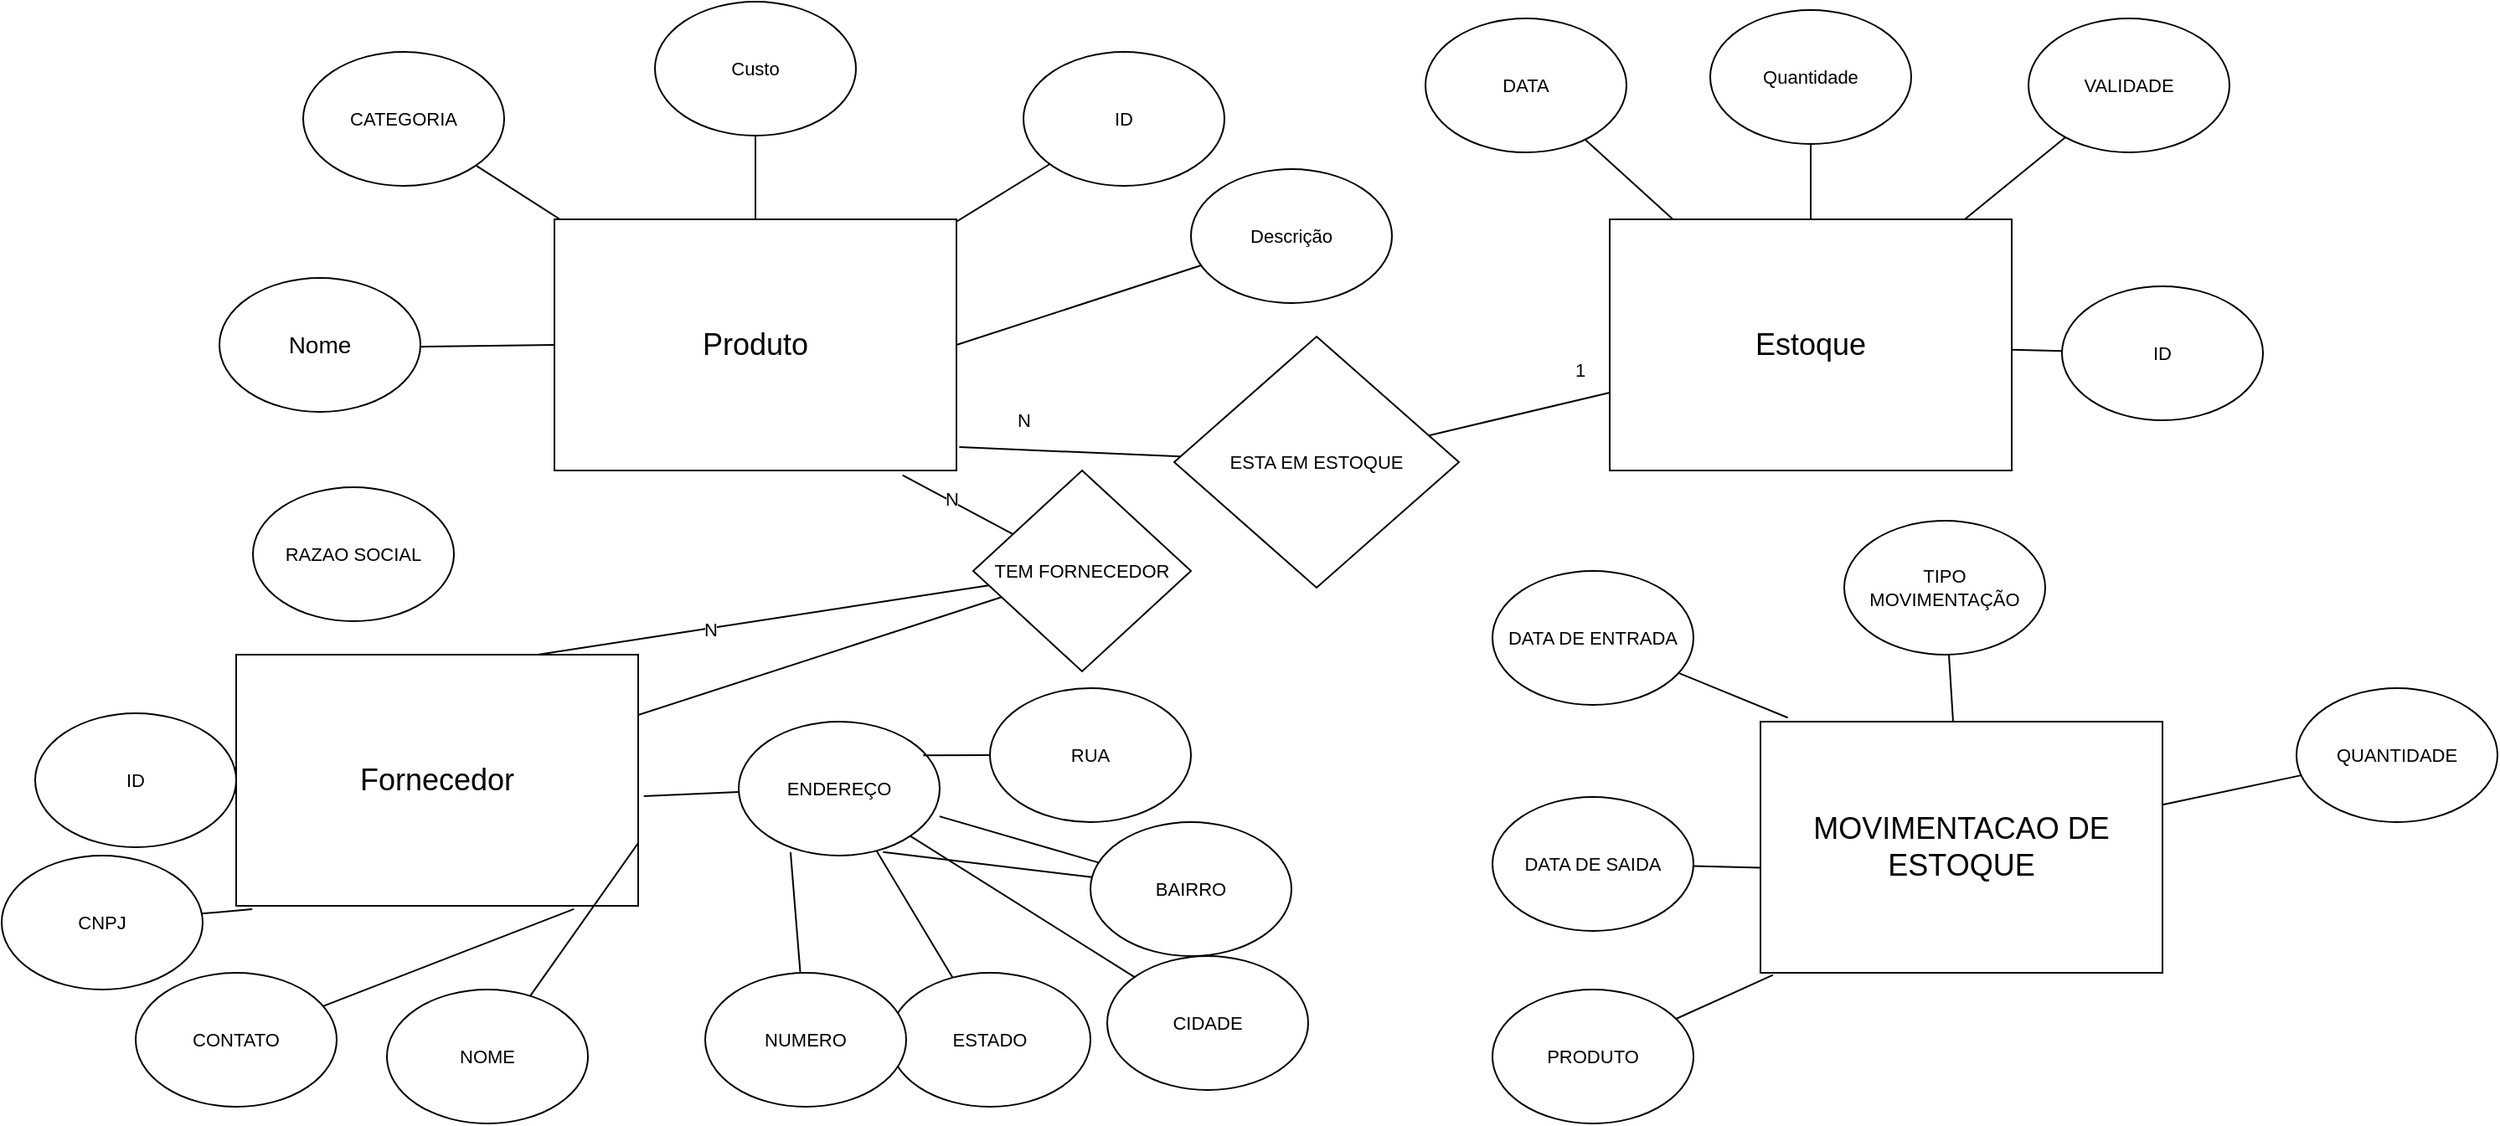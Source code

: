 <mxfile version="22.1.8" type="device">
  <diagram name="Página-1" id="ShkguLGQ3qruyOwssSoo">
    <mxGraphModel dx="1621" dy="647" grid="1" gridSize="10" guides="1" tooltips="1" connect="1" arrows="1" fold="1" page="0" pageScale="1" pageWidth="827" pageHeight="1169" math="0" shadow="0">
      <root>
        <mxCell id="0" />
        <mxCell id="1" parent="0" />
        <mxCell id="j4uWkPVNsKlpiGM5nw-s-1" value="&lt;font style=&quot;font-size: 18px;&quot;&gt;Produto&lt;/font&gt;" style="rounded=0;whiteSpace=wrap;html=1;" vertex="1" parent="1">
          <mxGeometry x="80" y="220" width="240" height="150" as="geometry" />
        </mxCell>
        <mxCell id="j4uWkPVNsKlpiGM5nw-s-5" style="rounded=0;orthogonalLoop=1;jettySize=auto;html=1;endArrow=none;endFill=0;" edge="1" parent="1" source="j4uWkPVNsKlpiGM5nw-s-2" target="j4uWkPVNsKlpiGM5nw-s-1">
          <mxGeometry relative="1" as="geometry" />
        </mxCell>
        <mxCell id="j4uWkPVNsKlpiGM5nw-s-2" value="&lt;font style=&quot;font-size: 14px;&quot;&gt;Nome&lt;/font&gt;" style="ellipse;whiteSpace=wrap;html=1;" vertex="1" parent="1">
          <mxGeometry x="-120" y="255" width="120" height="80" as="geometry" />
        </mxCell>
        <mxCell id="j4uWkPVNsKlpiGM5nw-s-7" style="edgeStyle=none;shape=connector;rounded=0;orthogonalLoop=1;jettySize=auto;html=1;entryX=1;entryY=0.5;entryDx=0;entryDy=0;labelBackgroundColor=default;strokeColor=default;align=center;verticalAlign=middle;fontFamily=Helvetica;fontSize=11;fontColor=default;endArrow=none;endFill=0;" edge="1" parent="1" source="j4uWkPVNsKlpiGM5nw-s-6" target="j4uWkPVNsKlpiGM5nw-s-1">
          <mxGeometry relative="1" as="geometry" />
        </mxCell>
        <mxCell id="j4uWkPVNsKlpiGM5nw-s-6" value="Descrição" style="ellipse;whiteSpace=wrap;html=1;fontFamily=Helvetica;fontSize=11;fontColor=default;" vertex="1" parent="1">
          <mxGeometry x="460" y="190" width="120" height="80" as="geometry" />
        </mxCell>
        <mxCell id="j4uWkPVNsKlpiGM5nw-s-9" style="edgeStyle=none;shape=connector;rounded=0;orthogonalLoop=1;jettySize=auto;html=1;entryX=0.5;entryY=0;entryDx=0;entryDy=0;labelBackgroundColor=default;strokeColor=default;align=center;verticalAlign=middle;fontFamily=Helvetica;fontSize=11;fontColor=default;endArrow=none;endFill=0;" edge="1" parent="1" source="j4uWkPVNsKlpiGM5nw-s-8" target="j4uWkPVNsKlpiGM5nw-s-1">
          <mxGeometry relative="1" as="geometry" />
        </mxCell>
        <mxCell id="j4uWkPVNsKlpiGM5nw-s-8" value="Custo" style="ellipse;whiteSpace=wrap;html=1;fontFamily=Helvetica;fontSize=11;fontColor=default;" vertex="1" parent="1">
          <mxGeometry x="140" y="90" width="120" height="80" as="geometry" />
        </mxCell>
        <mxCell id="j4uWkPVNsKlpiGM5nw-s-11" style="edgeStyle=none;shape=connector;rounded=0;orthogonalLoop=1;jettySize=auto;html=1;labelBackgroundColor=default;strokeColor=default;align=center;verticalAlign=middle;fontFamily=Helvetica;fontSize=11;fontColor=default;endArrow=none;endFill=0;" edge="1" parent="1" source="j4uWkPVNsKlpiGM5nw-s-10" target="j4uWkPVNsKlpiGM5nw-s-1">
          <mxGeometry relative="1" as="geometry" />
        </mxCell>
        <mxCell id="j4uWkPVNsKlpiGM5nw-s-10" value="ID" style="ellipse;whiteSpace=wrap;html=1;fontFamily=Helvetica;fontSize=11;fontColor=default;" vertex="1" parent="1">
          <mxGeometry x="360" y="120" width="120" height="80" as="geometry" />
        </mxCell>
        <mxCell id="j4uWkPVNsKlpiGM5nw-s-14" style="edgeStyle=none;shape=connector;rounded=0;orthogonalLoop=1;jettySize=auto;html=1;labelBackgroundColor=default;strokeColor=default;align=center;verticalAlign=middle;fontFamily=Helvetica;fontSize=11;fontColor=default;endArrow=none;endFill=0;" edge="1" parent="1" source="j4uWkPVNsKlpiGM5nw-s-13" target="j4uWkPVNsKlpiGM5nw-s-1">
          <mxGeometry relative="1" as="geometry" />
        </mxCell>
        <mxCell id="j4uWkPVNsKlpiGM5nw-s-13" value="CATEGORIA" style="ellipse;whiteSpace=wrap;html=1;fontFamily=Helvetica;fontSize=11;fontColor=default;" vertex="1" parent="1">
          <mxGeometry x="-70" y="120" width="120" height="80" as="geometry" />
        </mxCell>
        <mxCell id="j4uWkPVNsKlpiGM5nw-s-25" value="&lt;font style=&quot;font-size: 18px;&quot;&gt;Estoque&lt;/font&gt;" style="rounded=0;whiteSpace=wrap;html=1;" vertex="1" parent="1">
          <mxGeometry x="710" y="220" width="240" height="150" as="geometry" />
        </mxCell>
        <mxCell id="j4uWkPVNsKlpiGM5nw-s-28" style="edgeStyle=none;shape=connector;rounded=0;orthogonalLoop=1;jettySize=auto;html=1;entryX=0.5;entryY=0;entryDx=0;entryDy=0;labelBackgroundColor=default;strokeColor=default;align=center;verticalAlign=middle;fontFamily=Helvetica;fontSize=11;fontColor=default;endArrow=none;endFill=0;" edge="1" parent="1" source="j4uWkPVNsKlpiGM5nw-s-27" target="j4uWkPVNsKlpiGM5nw-s-25">
          <mxGeometry relative="1" as="geometry" />
        </mxCell>
        <mxCell id="j4uWkPVNsKlpiGM5nw-s-27" value="Quantidade" style="ellipse;whiteSpace=wrap;html=1;fontFamily=Helvetica;fontSize=11;fontColor=default;" vertex="1" parent="1">
          <mxGeometry x="770" y="95" width="120" height="80" as="geometry" />
        </mxCell>
        <mxCell id="j4uWkPVNsKlpiGM5nw-s-32" style="edgeStyle=none;shape=connector;rounded=0;orthogonalLoop=1;jettySize=auto;html=1;labelBackgroundColor=default;strokeColor=default;align=center;verticalAlign=middle;fontFamily=Helvetica;fontSize=11;fontColor=default;endArrow=none;endFill=0;" edge="1" parent="1" source="j4uWkPVNsKlpiGM5nw-s-29" target="j4uWkPVNsKlpiGM5nw-s-25">
          <mxGeometry relative="1" as="geometry" />
        </mxCell>
        <mxCell id="j4uWkPVNsKlpiGM5nw-s-29" value="DATA" style="ellipse;whiteSpace=wrap;html=1;fontFamily=Helvetica;fontSize=11;fontColor=default;" vertex="1" parent="1">
          <mxGeometry x="600" y="100" width="120" height="80" as="geometry" />
        </mxCell>
        <mxCell id="j4uWkPVNsKlpiGM5nw-s-31" style="edgeStyle=none;shape=connector;rounded=0;orthogonalLoop=1;jettySize=auto;html=1;labelBackgroundColor=default;strokeColor=default;align=center;verticalAlign=middle;fontFamily=Helvetica;fontSize=11;fontColor=default;endArrow=none;endFill=0;" edge="1" parent="1" source="j4uWkPVNsKlpiGM5nw-s-30" target="j4uWkPVNsKlpiGM5nw-s-25">
          <mxGeometry relative="1" as="geometry" />
        </mxCell>
        <mxCell id="j4uWkPVNsKlpiGM5nw-s-30" value="VALIDADE" style="ellipse;whiteSpace=wrap;html=1;fontFamily=Helvetica;fontSize=11;fontColor=default;" vertex="1" parent="1">
          <mxGeometry x="960" y="100" width="120" height="80" as="geometry" />
        </mxCell>
        <mxCell id="j4uWkPVNsKlpiGM5nw-s-35" value="" style="edgeStyle=none;shape=connector;rounded=0;orthogonalLoop=1;jettySize=auto;html=1;labelBackgroundColor=default;strokeColor=default;align=center;verticalAlign=middle;fontFamily=Helvetica;fontSize=11;fontColor=default;endArrow=none;endFill=0;" edge="1" parent="1" source="j4uWkPVNsKlpiGM5nw-s-33" target="j4uWkPVNsKlpiGM5nw-s-25">
          <mxGeometry relative="1" as="geometry" />
        </mxCell>
        <mxCell id="j4uWkPVNsKlpiGM5nw-s-33" value="ID" style="ellipse;whiteSpace=wrap;html=1;fontFamily=Helvetica;fontSize=11;fontColor=default;" vertex="1" parent="1">
          <mxGeometry x="980" y="260" width="120" height="80" as="geometry" />
        </mxCell>
        <mxCell id="j4uWkPVNsKlpiGM5nw-s-38" style="edgeStyle=none;shape=connector;rounded=0;orthogonalLoop=1;jettySize=auto;html=1;labelBackgroundColor=default;strokeColor=default;align=center;verticalAlign=middle;fontFamily=Helvetica;fontSize=11;fontColor=default;endArrow=none;endFill=0;" edge="1" parent="1" source="j4uWkPVNsKlpiGM5nw-s-36" target="j4uWkPVNsKlpiGM5nw-s-25">
          <mxGeometry relative="1" as="geometry" />
        </mxCell>
        <mxCell id="j4uWkPVNsKlpiGM5nw-s-40" value="1" style="edgeLabel;html=1;align=center;verticalAlign=middle;resizable=0;points=[];fontSize=11;fontFamily=Helvetica;fontColor=default;" vertex="1" connectable="0" parent="j4uWkPVNsKlpiGM5nw-s-38">
          <mxGeometry x="0.669" y="-1" relative="1" as="geometry">
            <mxPoint y="-19" as="offset" />
          </mxGeometry>
        </mxCell>
        <mxCell id="j4uWkPVNsKlpiGM5nw-s-36" value="ESTA EM ESTOQUE" style="rhombus;whiteSpace=wrap;html=1;fontFamily=Helvetica;fontSize=11;fontColor=default;" vertex="1" parent="1">
          <mxGeometry x="450" y="290" width="170" height="150" as="geometry" />
        </mxCell>
        <mxCell id="j4uWkPVNsKlpiGM5nw-s-37" style="edgeStyle=none;shape=connector;rounded=0;orthogonalLoop=1;jettySize=auto;html=1;entryX=1.007;entryY=0.907;entryDx=0;entryDy=0;entryPerimeter=0;labelBackgroundColor=default;strokeColor=default;align=center;verticalAlign=middle;fontFamily=Helvetica;fontSize=11;fontColor=default;endArrow=none;endFill=0;" edge="1" parent="1" source="j4uWkPVNsKlpiGM5nw-s-36" target="j4uWkPVNsKlpiGM5nw-s-1">
          <mxGeometry relative="1" as="geometry" />
        </mxCell>
        <mxCell id="j4uWkPVNsKlpiGM5nw-s-39" value="N" style="edgeLabel;html=1;align=center;verticalAlign=middle;resizable=0;points=[];fontSize=11;fontFamily=Helvetica;fontColor=default;" vertex="1" connectable="0" parent="j4uWkPVNsKlpiGM5nw-s-37">
          <mxGeometry x="0.459" relative="1" as="geometry">
            <mxPoint x="2" y="-18" as="offset" />
          </mxGeometry>
        </mxCell>
        <mxCell id="j4uWkPVNsKlpiGM5nw-s-41" value="&lt;font style=&quot;font-size: 18px;&quot;&gt;Fornecedor&lt;/font&gt;" style="rounded=0;whiteSpace=wrap;html=1;" vertex="1" parent="1">
          <mxGeometry x="-110" y="480" width="240" height="150" as="geometry" />
        </mxCell>
        <mxCell id="j4uWkPVNsKlpiGM5nw-s-46" style="edgeStyle=none;shape=connector;rounded=0;orthogonalLoop=1;jettySize=auto;html=1;entryX=0;entryY=0.5;entryDx=0;entryDy=0;labelBackgroundColor=default;strokeColor=default;align=center;verticalAlign=middle;fontFamily=Helvetica;fontSize=11;fontColor=default;endArrow=none;endFill=0;" edge="1" parent="1" source="j4uWkPVNsKlpiGM5nw-s-42" target="j4uWkPVNsKlpiGM5nw-s-41">
          <mxGeometry relative="1" as="geometry" />
        </mxCell>
        <mxCell id="j4uWkPVNsKlpiGM5nw-s-42" value="ID" style="ellipse;whiteSpace=wrap;html=1;fontFamily=Helvetica;fontSize=11;fontColor=default;" vertex="1" parent="1">
          <mxGeometry x="-230" y="515" width="120" height="80" as="geometry" />
        </mxCell>
        <mxCell id="j4uWkPVNsKlpiGM5nw-s-43" value="CNPJ" style="ellipse;whiteSpace=wrap;html=1;fontFamily=Helvetica;fontSize=11;fontColor=default;" vertex="1" parent="1">
          <mxGeometry x="-250" y="600" width="120" height="80" as="geometry" />
        </mxCell>
        <mxCell id="j4uWkPVNsKlpiGM5nw-s-44" value="CONTATO" style="ellipse;whiteSpace=wrap;html=1;fontFamily=Helvetica;fontSize=11;fontColor=default;" vertex="1" parent="1">
          <mxGeometry x="-170" y="670" width="120" height="80" as="geometry" />
        </mxCell>
        <mxCell id="j4uWkPVNsKlpiGM5nw-s-45" value="ENDEREÇO" style="ellipse;whiteSpace=wrap;html=1;fontFamily=Helvetica;fontSize=11;fontColor=default;" vertex="1" parent="1">
          <mxGeometry x="190" y="520" width="120" height="80" as="geometry" />
        </mxCell>
        <mxCell id="j4uWkPVNsKlpiGM5nw-s-47" style="edgeStyle=none;shape=connector;rounded=0;orthogonalLoop=1;jettySize=auto;html=1;entryX=0.04;entryY=1.013;entryDx=0;entryDy=0;entryPerimeter=0;labelBackgroundColor=default;strokeColor=default;align=center;verticalAlign=middle;fontFamily=Helvetica;fontSize=11;fontColor=default;endArrow=none;endFill=0;" edge="1" parent="1" source="j4uWkPVNsKlpiGM5nw-s-43" target="j4uWkPVNsKlpiGM5nw-s-41">
          <mxGeometry relative="1" as="geometry" />
        </mxCell>
        <mxCell id="j4uWkPVNsKlpiGM5nw-s-49" style="edgeStyle=none;shape=connector;rounded=0;orthogonalLoop=1;jettySize=auto;html=1;entryX=1.014;entryY=0.563;entryDx=0;entryDy=0;entryPerimeter=0;labelBackgroundColor=default;strokeColor=default;align=center;verticalAlign=middle;fontFamily=Helvetica;fontSize=11;fontColor=default;endArrow=none;endFill=0;" edge="1" parent="1" source="j4uWkPVNsKlpiGM5nw-s-45" target="j4uWkPVNsKlpiGM5nw-s-41">
          <mxGeometry relative="1" as="geometry" />
        </mxCell>
        <mxCell id="j4uWkPVNsKlpiGM5nw-s-50" style="edgeStyle=none;shape=connector;rounded=0;orthogonalLoop=1;jettySize=auto;html=1;entryX=0.84;entryY=1.013;entryDx=0;entryDy=0;entryPerimeter=0;labelBackgroundColor=default;strokeColor=default;align=center;verticalAlign=middle;fontFamily=Helvetica;fontSize=11;fontColor=default;endArrow=none;endFill=0;" edge="1" parent="1" source="j4uWkPVNsKlpiGM5nw-s-44" target="j4uWkPVNsKlpiGM5nw-s-41">
          <mxGeometry relative="1" as="geometry" />
        </mxCell>
        <mxCell id="j4uWkPVNsKlpiGM5nw-s-51" value="RUA" style="ellipse;whiteSpace=wrap;html=1;fontFamily=Helvetica;fontSize=11;fontColor=default;" vertex="1" parent="1">
          <mxGeometry x="340" y="500" width="120" height="80" as="geometry" />
        </mxCell>
        <mxCell id="j4uWkPVNsKlpiGM5nw-s-58" style="edgeStyle=none;shape=connector;rounded=0;orthogonalLoop=1;jettySize=auto;html=1;entryX=1;entryY=1;entryDx=0;entryDy=0;labelBackgroundColor=default;strokeColor=default;align=center;verticalAlign=middle;fontFamily=Helvetica;fontSize=11;fontColor=default;endArrow=none;endFill=0;" edge="1" parent="1" source="j4uWkPVNsKlpiGM5nw-s-53" target="j4uWkPVNsKlpiGM5nw-s-45">
          <mxGeometry relative="1" as="geometry" />
        </mxCell>
        <mxCell id="j4uWkPVNsKlpiGM5nw-s-53" value="CIDADE" style="ellipse;whiteSpace=wrap;html=1;fontFamily=Helvetica;fontSize=11;fontColor=default;" vertex="1" parent="1">
          <mxGeometry x="410" y="660" width="120" height="80" as="geometry" />
        </mxCell>
        <mxCell id="j4uWkPVNsKlpiGM5nw-s-88" style="edgeStyle=none;shape=connector;rounded=0;orthogonalLoop=1;jettySize=auto;html=1;labelBackgroundColor=default;strokeColor=default;align=center;verticalAlign=middle;fontFamily=Helvetica;fontSize=11;fontColor=default;endArrow=none;endFill=0;" edge="1" parent="1" source="j4uWkPVNsKlpiGM5nw-s-54" target="j4uWkPVNsKlpiGM5nw-s-45">
          <mxGeometry relative="1" as="geometry" />
        </mxCell>
        <mxCell id="j4uWkPVNsKlpiGM5nw-s-54" value="ESTADO" style="ellipse;whiteSpace=wrap;html=1;fontFamily=Helvetica;fontSize=11;fontColor=default;" vertex="1" parent="1">
          <mxGeometry x="280" y="670" width="120" height="80" as="geometry" />
        </mxCell>
        <mxCell id="j4uWkPVNsKlpiGM5nw-s-55" value="NUMERO" style="ellipse;whiteSpace=wrap;html=1;fontFamily=Helvetica;fontSize=11;fontColor=default;" vertex="1" parent="1">
          <mxGeometry x="170" y="670" width="120" height="80" as="geometry" />
        </mxCell>
        <mxCell id="j4uWkPVNsKlpiGM5nw-s-56" style="edgeStyle=none;shape=connector;rounded=0;orthogonalLoop=1;jettySize=auto;html=1;entryX=0.918;entryY=0.251;entryDx=0;entryDy=0;entryPerimeter=0;labelBackgroundColor=default;strokeColor=default;align=center;verticalAlign=middle;fontFamily=Helvetica;fontSize=11;fontColor=default;endArrow=none;endFill=0;" edge="1" parent="1" source="j4uWkPVNsKlpiGM5nw-s-51" target="j4uWkPVNsKlpiGM5nw-s-45">
          <mxGeometry relative="1" as="geometry" />
        </mxCell>
        <mxCell id="j4uWkPVNsKlpiGM5nw-s-57" style="edgeStyle=none;shape=connector;rounded=0;orthogonalLoop=1;jettySize=auto;html=1;entryX=0.999;entryY=0.707;entryDx=0;entryDy=0;entryPerimeter=0;labelBackgroundColor=default;strokeColor=default;align=center;verticalAlign=middle;fontFamily=Helvetica;fontSize=11;fontColor=default;endArrow=none;endFill=0;" edge="1" parent="1" source="j4uWkPVNsKlpiGM5nw-s-52" target="j4uWkPVNsKlpiGM5nw-s-45">
          <mxGeometry relative="1" as="geometry" />
        </mxCell>
        <mxCell id="j4uWkPVNsKlpiGM5nw-s-59" style="edgeStyle=none;shape=connector;rounded=0;orthogonalLoop=1;jettySize=auto;html=1;entryX=0.718;entryY=0.974;entryDx=0;entryDy=0;entryPerimeter=0;labelBackgroundColor=default;strokeColor=default;align=center;verticalAlign=middle;fontFamily=Helvetica;fontSize=11;fontColor=default;endArrow=none;endFill=0;" edge="1" parent="1" source="j4uWkPVNsKlpiGM5nw-s-52" target="j4uWkPVNsKlpiGM5nw-s-45">
          <mxGeometry relative="1" as="geometry" />
        </mxCell>
        <mxCell id="j4uWkPVNsKlpiGM5nw-s-60" style="edgeStyle=none;shape=connector;rounded=0;orthogonalLoop=1;jettySize=auto;html=1;entryX=0.258;entryY=0.974;entryDx=0;entryDy=0;entryPerimeter=0;labelBackgroundColor=default;strokeColor=default;align=center;verticalAlign=middle;fontFamily=Helvetica;fontSize=11;fontColor=default;endArrow=none;endFill=0;" edge="1" parent="1" source="j4uWkPVNsKlpiGM5nw-s-55" target="j4uWkPVNsKlpiGM5nw-s-45">
          <mxGeometry relative="1" as="geometry" />
        </mxCell>
        <mxCell id="j4uWkPVNsKlpiGM5nw-s-61" value="RAZAO SOCIAL" style="ellipse;whiteSpace=wrap;html=1;fontFamily=Helvetica;fontSize=11;fontColor=default;" vertex="1" parent="1">
          <mxGeometry x="-100" y="380" width="120" height="80" as="geometry" />
        </mxCell>
        <mxCell id="j4uWkPVNsKlpiGM5nw-s-63" style="edgeStyle=none;shape=connector;rounded=0;orthogonalLoop=1;jettySize=auto;html=1;entryX=1;entryY=0.75;entryDx=0;entryDy=0;labelBackgroundColor=default;strokeColor=default;align=center;verticalAlign=middle;fontFamily=Helvetica;fontSize=11;fontColor=default;endArrow=none;endFill=0;" edge="1" parent="1" source="j4uWkPVNsKlpiGM5nw-s-62" target="j4uWkPVNsKlpiGM5nw-s-41">
          <mxGeometry relative="1" as="geometry" />
        </mxCell>
        <mxCell id="j4uWkPVNsKlpiGM5nw-s-62" value="NOME" style="ellipse;whiteSpace=wrap;html=1;fontFamily=Helvetica;fontSize=11;fontColor=default;" vertex="1" parent="1">
          <mxGeometry x="-20" y="680" width="120" height="80" as="geometry" />
        </mxCell>
        <mxCell id="j4uWkPVNsKlpiGM5nw-s-65" style="edgeStyle=none;shape=connector;rounded=0;orthogonalLoop=1;jettySize=auto;html=1;entryX=0.75;entryY=0;entryDx=0;entryDy=0;labelBackgroundColor=default;strokeColor=default;align=center;verticalAlign=middle;fontFamily=Helvetica;fontSize=11;fontColor=default;endArrow=none;endFill=0;" edge="1" parent="1" source="j4uWkPVNsKlpiGM5nw-s-64" target="j4uWkPVNsKlpiGM5nw-s-41">
          <mxGeometry relative="1" as="geometry" />
        </mxCell>
        <mxCell id="j4uWkPVNsKlpiGM5nw-s-66" value="N" style="edgeLabel;html=1;align=center;verticalAlign=middle;resizable=0;points=[];fontSize=11;fontFamily=Helvetica;fontColor=default;" vertex="1" connectable="0" parent="j4uWkPVNsKlpiGM5nw-s-65">
          <mxGeometry x="0.239" relative="1" as="geometry">
            <mxPoint as="offset" />
          </mxGeometry>
        </mxCell>
        <mxCell id="j4uWkPVNsKlpiGM5nw-s-68" value="" style="edgeStyle=none;shape=connector;rounded=0;orthogonalLoop=1;jettySize=auto;html=1;labelBackgroundColor=default;strokeColor=default;align=center;verticalAlign=middle;fontFamily=Helvetica;fontSize=11;fontColor=default;endArrow=none;endFill=0;" edge="1" parent="1" source="j4uWkPVNsKlpiGM5nw-s-64" target="j4uWkPVNsKlpiGM5nw-s-41">
          <mxGeometry relative="1" as="geometry" />
        </mxCell>
        <mxCell id="j4uWkPVNsKlpiGM5nw-s-64" value="TEM FORNECEDOR" style="rhombus;whiteSpace=wrap;html=1;fontFamily=Helvetica;fontSize=11;fontColor=default;" vertex="1" parent="1">
          <mxGeometry x="330" y="370" width="130" height="120" as="geometry" />
        </mxCell>
        <mxCell id="j4uWkPVNsKlpiGM5nw-s-67" style="edgeStyle=none;shape=connector;rounded=0;orthogonalLoop=1;jettySize=auto;html=1;entryX=0.5;entryY=0;entryDx=0;entryDy=0;labelBackgroundColor=default;strokeColor=default;align=center;verticalAlign=middle;fontFamily=Helvetica;fontSize=11;fontColor=default;endArrow=none;endFill=0;" edge="1" parent="1" source="j4uWkPVNsKlpiGM5nw-s-64" target="j4uWkPVNsKlpiGM5nw-s-64">
          <mxGeometry relative="1" as="geometry" />
        </mxCell>
        <mxCell id="j4uWkPVNsKlpiGM5nw-s-69" style="edgeStyle=none;shape=connector;rounded=0;orthogonalLoop=1;jettySize=auto;html=1;entryX=0.866;entryY=1.019;entryDx=0;entryDy=0;entryPerimeter=0;labelBackgroundColor=default;strokeColor=default;align=center;verticalAlign=middle;fontFamily=Helvetica;fontSize=11;fontColor=default;endArrow=none;endFill=0;" edge="1" parent="1" source="j4uWkPVNsKlpiGM5nw-s-64" target="j4uWkPVNsKlpiGM5nw-s-1">
          <mxGeometry relative="1" as="geometry" />
        </mxCell>
        <mxCell id="j4uWkPVNsKlpiGM5nw-s-70" value="N" style="edgeLabel;html=1;align=center;verticalAlign=middle;resizable=0;points=[];fontSize=11;fontFamily=Helvetica;fontColor=default;" vertex="1" connectable="0" parent="j4uWkPVNsKlpiGM5nw-s-69">
          <mxGeometry x="0.136" y="-2" relative="1" as="geometry">
            <mxPoint as="offset" />
          </mxGeometry>
        </mxCell>
        <mxCell id="j4uWkPVNsKlpiGM5nw-s-52" value="BAIRRO" style="ellipse;whiteSpace=wrap;html=1;fontFamily=Helvetica;fontSize=11;fontColor=default;" vertex="1" parent="1">
          <mxGeometry x="400" y="580" width="120" height="80" as="geometry" />
        </mxCell>
        <mxCell id="j4uWkPVNsKlpiGM5nw-s-89" value="&lt;span style=&quot;font-size: 18px;&quot;&gt;MOVIMENTACAO DE ESTOQUE&lt;/span&gt;" style="rounded=0;whiteSpace=wrap;html=1;" vertex="1" parent="1">
          <mxGeometry x="800" y="520" width="240" height="150" as="geometry" />
        </mxCell>
        <mxCell id="j4uWkPVNsKlpiGM5nw-s-90" value="DATA DE ENTRADA" style="ellipse;whiteSpace=wrap;html=1;fontFamily=Helvetica;fontSize=11;fontColor=default;" vertex="1" parent="1">
          <mxGeometry x="640" y="430" width="120" height="80" as="geometry" />
        </mxCell>
        <mxCell id="j4uWkPVNsKlpiGM5nw-s-91" value="DATA DE SAIDA" style="ellipse;whiteSpace=wrap;html=1;fontFamily=Helvetica;fontSize=11;fontColor=default;" vertex="1" parent="1">
          <mxGeometry x="640" y="565" width="120" height="80" as="geometry" />
        </mxCell>
        <mxCell id="j4uWkPVNsKlpiGM5nw-s-92" value="PRODUTO" style="ellipse;whiteSpace=wrap;html=1;fontFamily=Helvetica;fontSize=11;fontColor=default;" vertex="1" parent="1">
          <mxGeometry x="640" y="680" width="120" height="80" as="geometry" />
        </mxCell>
        <mxCell id="j4uWkPVNsKlpiGM5nw-s-93" style="edgeStyle=none;shape=connector;rounded=0;orthogonalLoop=1;jettySize=auto;html=1;entryX=0.068;entryY=-0.016;entryDx=0;entryDy=0;entryPerimeter=0;labelBackgroundColor=default;strokeColor=default;align=center;verticalAlign=middle;fontFamily=Helvetica;fontSize=11;fontColor=default;endArrow=none;endFill=0;" edge="1" parent="1" source="j4uWkPVNsKlpiGM5nw-s-90" target="j4uWkPVNsKlpiGM5nw-s-89">
          <mxGeometry relative="1" as="geometry" />
        </mxCell>
        <mxCell id="j4uWkPVNsKlpiGM5nw-s-94" style="edgeStyle=none;shape=connector;rounded=0;orthogonalLoop=1;jettySize=auto;html=1;entryX=0.001;entryY=0.582;entryDx=0;entryDy=0;entryPerimeter=0;labelBackgroundColor=default;strokeColor=default;align=center;verticalAlign=middle;fontFamily=Helvetica;fontSize=11;fontColor=default;endArrow=none;endFill=0;" edge="1" parent="1" source="j4uWkPVNsKlpiGM5nw-s-91" target="j4uWkPVNsKlpiGM5nw-s-89">
          <mxGeometry relative="1" as="geometry" />
        </mxCell>
        <mxCell id="j4uWkPVNsKlpiGM5nw-s-95" style="edgeStyle=none;shape=connector;rounded=0;orthogonalLoop=1;jettySize=auto;html=1;entryX=0.031;entryY=1.009;entryDx=0;entryDy=0;entryPerimeter=0;labelBackgroundColor=default;strokeColor=default;align=center;verticalAlign=middle;fontFamily=Helvetica;fontSize=11;fontColor=default;endArrow=none;endFill=0;" edge="1" parent="1" source="j4uWkPVNsKlpiGM5nw-s-92" target="j4uWkPVNsKlpiGM5nw-s-89">
          <mxGeometry relative="1" as="geometry" />
        </mxCell>
        <mxCell id="j4uWkPVNsKlpiGM5nw-s-96" value="" style="edgeStyle=none;shape=connector;rounded=0;orthogonalLoop=1;jettySize=auto;html=1;labelBackgroundColor=default;strokeColor=default;align=center;verticalAlign=middle;fontFamily=Helvetica;fontSize=11;fontColor=default;endArrow=none;endFill=0;" edge="1" parent="1" source="j4uWkPVNsKlpiGM5nw-s-97">
          <mxGeometry relative="1" as="geometry">
            <mxPoint x="915" y="520" as="targetPoint" />
          </mxGeometry>
        </mxCell>
        <mxCell id="j4uWkPVNsKlpiGM5nw-s-97" value="TIPO MOVIMENTAÇÃO" style="ellipse;whiteSpace=wrap;html=1;fontFamily=Helvetica;fontSize=11;fontColor=default;" vertex="1" parent="1">
          <mxGeometry x="850" y="400" width="120" height="80" as="geometry" />
        </mxCell>
        <mxCell id="j4uWkPVNsKlpiGM5nw-s-98" value="" style="edgeStyle=none;shape=connector;rounded=0;orthogonalLoop=1;jettySize=auto;html=1;labelBackgroundColor=default;strokeColor=default;align=center;verticalAlign=middle;fontFamily=Helvetica;fontSize=11;fontColor=default;endArrow=none;endFill=0;" edge="1" parent="1" source="j4uWkPVNsKlpiGM5nw-s-99" target="j4uWkPVNsKlpiGM5nw-s-89">
          <mxGeometry relative="1" as="geometry" />
        </mxCell>
        <mxCell id="j4uWkPVNsKlpiGM5nw-s-99" value="QUANTIDADE" style="ellipse;whiteSpace=wrap;html=1;fontFamily=Helvetica;fontSize=11;fontColor=default;" vertex="1" parent="1">
          <mxGeometry x="1120" y="500" width="120" height="80" as="geometry" />
        </mxCell>
      </root>
    </mxGraphModel>
  </diagram>
</mxfile>
